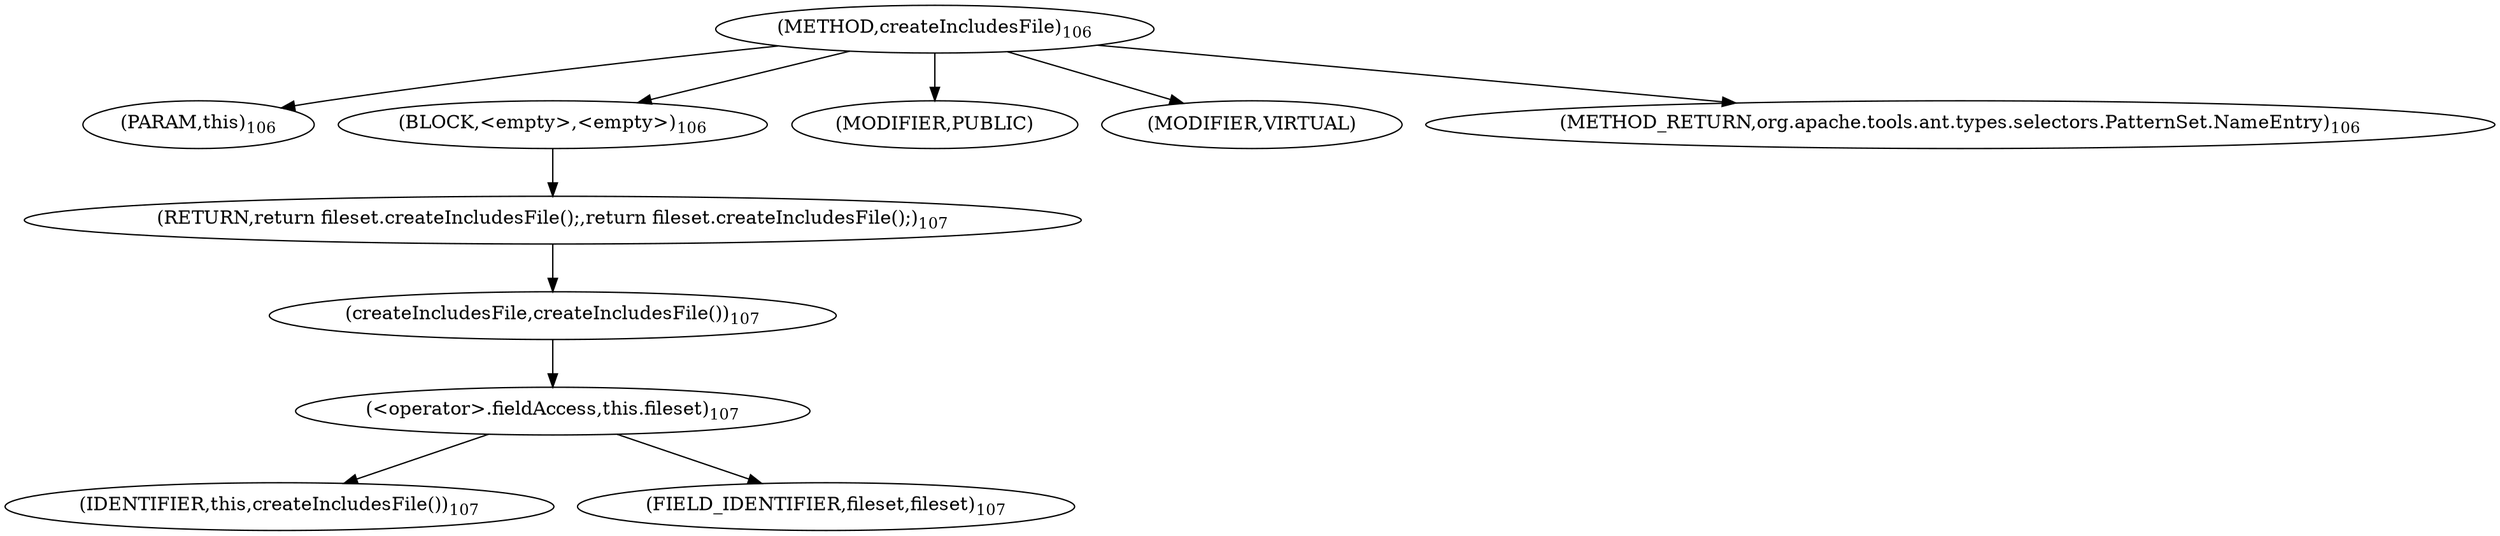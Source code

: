 digraph "createIncludesFile" {  
"84" [label = <(METHOD,createIncludesFile)<SUB>106</SUB>> ]
"85" [label = <(PARAM,this)<SUB>106</SUB>> ]
"86" [label = <(BLOCK,&lt;empty&gt;,&lt;empty&gt;)<SUB>106</SUB>> ]
"87" [label = <(RETURN,return fileset.createIncludesFile();,return fileset.createIncludesFile();)<SUB>107</SUB>> ]
"88" [label = <(createIncludesFile,createIncludesFile())<SUB>107</SUB>> ]
"89" [label = <(&lt;operator&gt;.fieldAccess,this.fileset)<SUB>107</SUB>> ]
"90" [label = <(IDENTIFIER,this,createIncludesFile())<SUB>107</SUB>> ]
"91" [label = <(FIELD_IDENTIFIER,fileset,fileset)<SUB>107</SUB>> ]
"92" [label = <(MODIFIER,PUBLIC)> ]
"93" [label = <(MODIFIER,VIRTUAL)> ]
"94" [label = <(METHOD_RETURN,org.apache.tools.ant.types.selectors.PatternSet.NameEntry)<SUB>106</SUB>> ]
  "84" -> "85" 
  "84" -> "86" 
  "84" -> "92" 
  "84" -> "93" 
  "84" -> "94" 
  "86" -> "87" 
  "87" -> "88" 
  "88" -> "89" 
  "89" -> "90" 
  "89" -> "91" 
}
